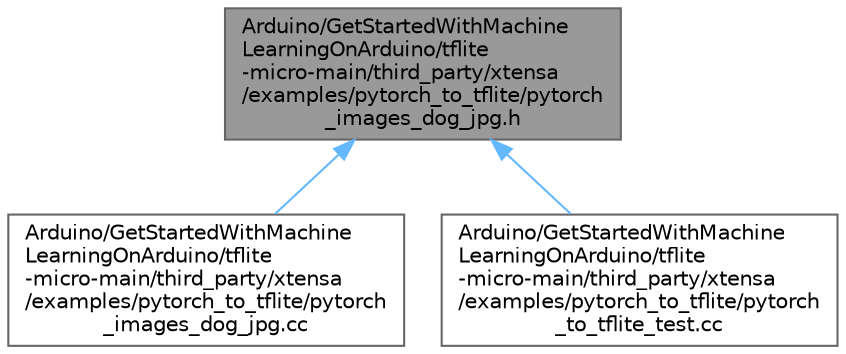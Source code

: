 digraph "Arduino/GetStartedWithMachineLearningOnArduino/tflite-micro-main/third_party/xtensa/examples/pytorch_to_tflite/pytorch_images_dog_jpg.h"
{
 // LATEX_PDF_SIZE
  bgcolor="transparent";
  edge [fontname=Helvetica,fontsize=10,labelfontname=Helvetica,labelfontsize=10];
  node [fontname=Helvetica,fontsize=10,shape=box,height=0.2,width=0.4];
  Node1 [id="Node000001",label="Arduino/GetStartedWithMachine\lLearningOnArduino/tflite\l-micro-main/third_party/xtensa\l/examples/pytorch_to_tflite/pytorch\l_images_dog_jpg.h",height=0.2,width=0.4,color="gray40", fillcolor="grey60", style="filled", fontcolor="black",tooltip=" "];
  Node1 -> Node2 [id="edge1_Node000001_Node000002",dir="back",color="steelblue1",style="solid",tooltip=" "];
  Node2 [id="Node000002",label="Arduino/GetStartedWithMachine\lLearningOnArduino/tflite\l-micro-main/third_party/xtensa\l/examples/pytorch_to_tflite/pytorch\l_images_dog_jpg.cc",height=0.2,width=0.4,color="grey40", fillcolor="white", style="filled",URL="$pytorch__images__dog__jpg_8cc.html",tooltip=" "];
  Node1 -> Node3 [id="edge2_Node000001_Node000003",dir="back",color="steelblue1",style="solid",tooltip=" "];
  Node3 [id="Node000003",label="Arduino/GetStartedWithMachine\lLearningOnArduino/tflite\l-micro-main/third_party/xtensa\l/examples/pytorch_to_tflite/pytorch\l_to_tflite_test.cc",height=0.2,width=0.4,color="grey40", fillcolor="white", style="filled",URL="$pytorch__to__tflite__test_8cc.html",tooltip=" "];
}
